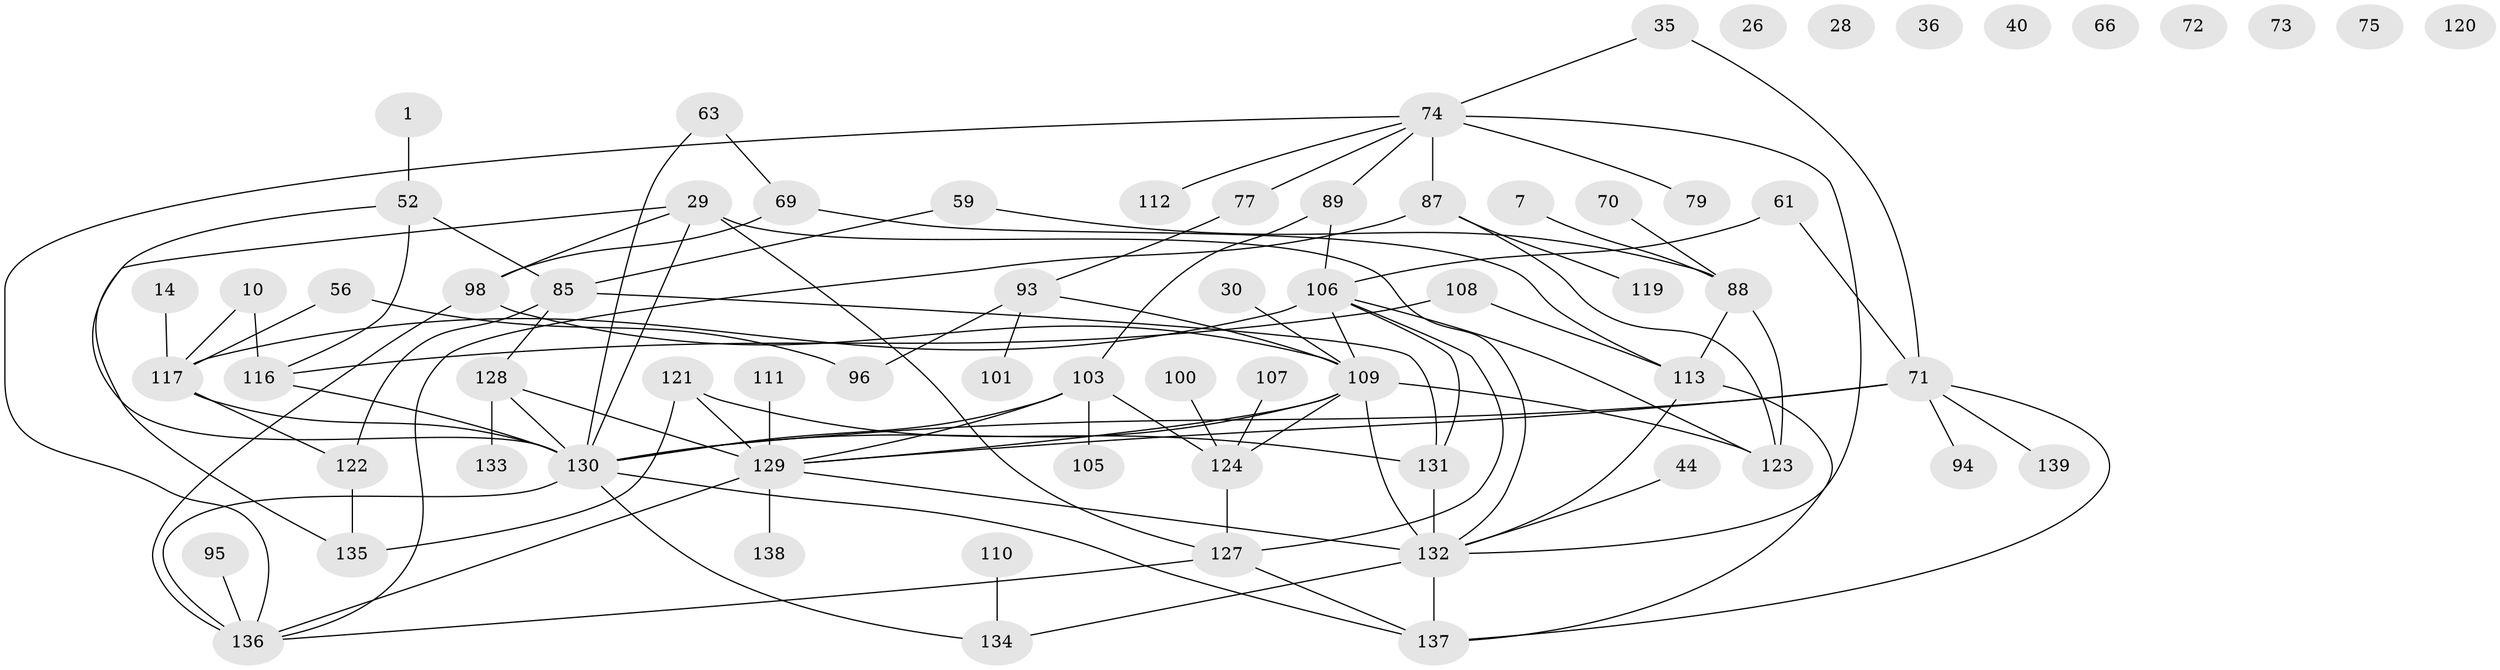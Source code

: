 // original degree distribution, {1: 0.15827338129496402, 4: 0.17985611510791366, 5: 0.10071942446043165, 6: 0.050359712230215826, 2: 0.2302158273381295, 3: 0.19424460431654678, 0: 0.06474820143884892, 7: 0.02158273381294964}
// Generated by graph-tools (version 1.1) at 2025/40/03/09/25 04:40:22]
// undirected, 69 vertices, 101 edges
graph export_dot {
graph [start="1"]
  node [color=gray90,style=filled];
  1;
  7;
  10;
  14;
  26;
  28;
  29 [super="+15"];
  30;
  35;
  36;
  40;
  44;
  52;
  56;
  59 [super="+25"];
  61;
  63;
  66;
  69 [super="+55"];
  70;
  71 [super="+62"];
  72;
  73;
  74 [super="+12+46"];
  75;
  77;
  79;
  85 [super="+58"];
  87 [super="+82"];
  88 [super="+34"];
  89 [super="+84"];
  93;
  94;
  95;
  96;
  98;
  100;
  101 [super="+42"];
  103 [super="+67"];
  105;
  106 [super="+65"];
  107;
  108;
  109 [super="+60+97"];
  110;
  111;
  112;
  113;
  116 [super="+47"];
  117 [super="+86"];
  119;
  120;
  121 [super="+118"];
  122 [super="+23"];
  123 [super="+39"];
  124 [super="+43"];
  127 [super="+102"];
  128 [super="+53"];
  129 [super="+2+80+51"];
  130 [super="+20+83"];
  131 [super="+41"];
  132 [super="+125+126"];
  133;
  134;
  135;
  136 [super="+64+114+76"];
  137 [super="+33+3"];
  138;
  139;
  1 -- 52;
  7 -- 88;
  10 -- 116;
  10 -- 117;
  14 -- 117;
  29 -- 98 [weight=2];
  29 -- 135;
  29 -- 130;
  29 -- 132;
  29 -- 127;
  30 -- 109;
  35 -- 71;
  35 -- 74;
  44 -- 132;
  52 -- 116 [weight=2];
  52 -- 130;
  52 -- 85;
  56 -- 96;
  56 -- 117;
  59 -- 88;
  59 -- 85;
  61 -- 71;
  61 -- 106;
  63 -- 69;
  63 -- 130;
  69 -- 98 [weight=2];
  69 -- 113;
  70 -- 88;
  71 -- 94;
  71 -- 139;
  71 -- 129 [weight=2];
  71 -- 130;
  71 -- 137;
  74 -- 79 [weight=2];
  74 -- 112;
  74 -- 87 [weight=2];
  74 -- 77;
  74 -- 136 [weight=2];
  74 -- 89;
  74 -- 132 [weight=2];
  77 -- 93;
  85 -- 122 [weight=2];
  85 -- 131;
  85 -- 128 [weight=2];
  87 -- 119 [weight=2];
  87 -- 123;
  87 -- 136;
  88 -- 113 [weight=2];
  88 -- 123;
  89 -- 103;
  89 -- 106;
  93 -- 96;
  93 -- 109;
  93 -- 101;
  95 -- 136;
  98 -- 109;
  98 -- 136;
  100 -- 124;
  103 -- 129;
  103 -- 105;
  103 -- 124;
  103 -- 130;
  106 -- 117 [weight=2];
  106 -- 131;
  106 -- 123 [weight=2];
  106 -- 127;
  106 -- 109;
  107 -- 124;
  108 -- 113;
  108 -- 116;
  109 -- 132;
  109 -- 130 [weight=2];
  109 -- 129;
  109 -- 124;
  109 -- 123;
  110 -- 134;
  111 -- 129;
  113 -- 137;
  113 -- 132;
  116 -- 130;
  117 -- 122 [weight=2];
  117 -- 130;
  121 -- 129 [weight=3];
  121 -- 131;
  121 -- 135;
  122 -- 135;
  124 -- 127;
  127 -- 136;
  127 -- 137;
  128 -- 133;
  128 -- 130 [weight=3];
  128 -- 129;
  129 -- 138;
  129 -- 132 [weight=2];
  129 -- 136 [weight=2];
  130 -- 137 [weight=2];
  130 -- 134;
  130 -- 136 [weight=4];
  131 -- 132;
  132 -- 134;
  132 -- 137 [weight=4];
}
